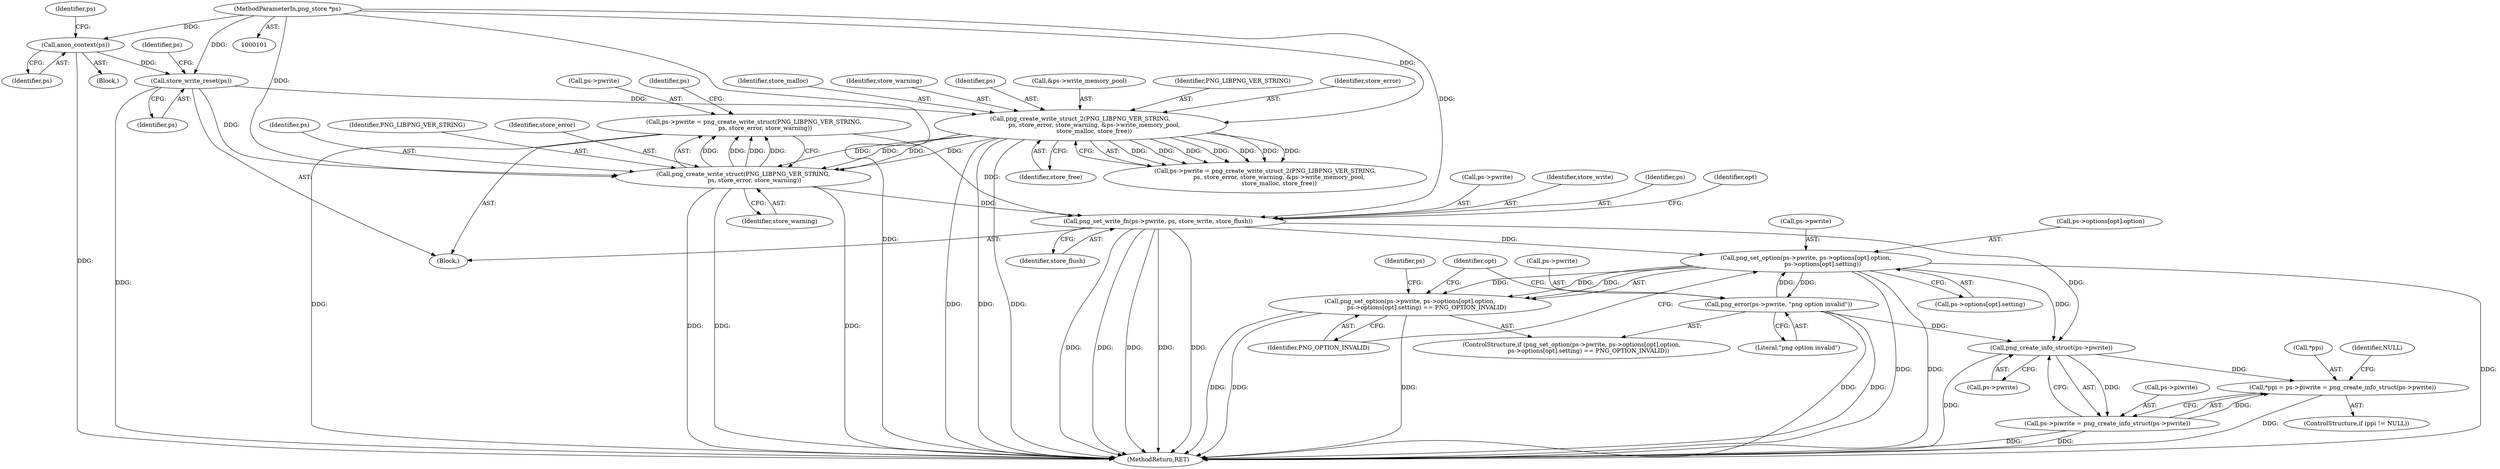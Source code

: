 digraph "0_Android_9d4853418ab2f754c2b63e091c29c5529b8b86ca_130@array" {
"1000184" [label="(Call,png_set_option(ps->pwrite, ps->options[opt].option,\n                  ps->options[opt].setting))"];
"1000162" [label="(Call,png_set_write_fn(ps->pwrite, ps, store_write, store_flush))"];
"1000153" [label="(Call,ps->pwrite = png_create_write_struct(PNG_LIBPNG_VER_STRING,\n            ps, store_error, store_warning))"];
"1000157" [label="(Call,png_create_write_struct(PNG_LIBPNG_VER_STRING,\n            ps, store_error, store_warning))"];
"1000141" [label="(Call,png_create_write_struct_2(PNG_LIBPNG_VER_STRING,\n               ps, store_error, store_warning, &ps->write_memory_pool,\n               store_malloc, store_free))"];
"1000120" [label="(Call,store_write_reset(ps))"];
"1000106" [label="(Call,anon_context(ps))"];
"1000102" [label="(MethodParameterIn,png_store *ps)"];
"1000203" [label="(Call,png_error(ps->pwrite, \"png option invalid\"))"];
"1000184" [label="(Call,png_set_option(ps->pwrite, ps->options[opt].option,\n                  ps->options[opt].setting))"];
"1000183" [label="(Call,png_set_option(ps->pwrite, ps->options[opt].option,\n                  ps->options[opt].setting) == PNG_OPTION_INVALID)"];
"1000219" [label="(Call,png_create_info_struct(ps->pwrite))"];
"1000212" [label="(Call,*ppi = ps->piwrite = png_create_info_struct(ps->pwrite))"];
"1000215" [label="(Call,ps->piwrite = png_create_info_struct(ps->pwrite))"];
"1000150" [label="(Identifier,store_malloc)"];
"1000162" [label="(Call,png_set_write_fn(ps->pwrite, ps, store_write, store_flush))"];
"1000213" [label="(Call,*ppi)"];
"1000105" [label="(Block,)"];
"1000205" [label="(Identifier,ps)"];
"1000145" [label="(Identifier,store_warning)"];
"1000185" [label="(Call,ps->pwrite)"];
"1000153" [label="(Call,ps->pwrite = png_create_write_struct(PNG_LIBPNG_VER_STRING,\n            ps, store_error, store_warning))"];
"1000159" [label="(Identifier,ps)"];
"1000181" [label="(Identifier,opt)"];
"1000124" [label="(Identifier,ps)"];
"1000229" [label="(MethodReturn,RET)"];
"1000143" [label="(Identifier,ps)"];
"1000163" [label="(Call,ps->pwrite)"];
"1000167" [label="(Identifier,store_write)"];
"1000161" [label="(Identifier,store_warning)"];
"1000164" [label="(Identifier,ps)"];
"1000154" [label="(Call,ps->pwrite)"];
"1000158" [label="(Identifier,PNG_LIBPNG_VER_STRING)"];
"1000120" [label="(Call,store_write_reset(ps))"];
"1000224" [label="(Identifier,NULL)"];
"1000166" [label="(Identifier,ps)"];
"1000121" [label="(Identifier,ps)"];
"1000215" [label="(Call,ps->piwrite = png_create_info_struct(ps->pwrite))"];
"1000151" [label="(Identifier,store_free)"];
"1000219" [label="(Call,png_create_info_struct(ps->pwrite))"];
"1000168" [label="(Identifier,store_flush)"];
"1000108" [label="(Block,)"];
"1000146" [label="(Call,&ps->write_memory_pool)"];
"1000106" [label="(Call,anon_context(ps))"];
"1000157" [label="(Call,png_create_write_struct(PNG_LIBPNG_VER_STRING,\n            ps, store_error, store_warning))"];
"1000188" [label="(Call,ps->options[opt].option)"];
"1000207" [label="(Literal,\"png option invalid\")"];
"1000202" [label="(Identifier,PNG_OPTION_INVALID)"];
"1000220" [label="(Call,ps->pwrite)"];
"1000160" [label="(Identifier,store_error)"];
"1000142" [label="(Identifier,PNG_LIBPNG_VER_STRING)"];
"1000173" [label="(Identifier,opt)"];
"1000102" [label="(MethodParameterIn,png_store *ps)"];
"1000137" [label="(Call,ps->pwrite = png_create_write_struct_2(PNG_LIBPNG_VER_STRING,\n               ps, store_error, store_warning, &ps->write_memory_pool,\n               store_malloc, store_free))"];
"1000182" [label="(ControlStructure,if (png_set_option(ps->pwrite, ps->options[opt].option,\n                  ps->options[opt].setting) == PNG_OPTION_INVALID))"];
"1000212" [label="(Call,*ppi = ps->piwrite = png_create_info_struct(ps->pwrite))"];
"1000208" [label="(ControlStructure,if (ppi != NULL))"];
"1000112" [label="(Identifier,ps)"];
"1000184" [label="(Call,png_set_option(ps->pwrite, ps->options[opt].option,\n                  ps->options[opt].setting))"];
"1000195" [label="(Call,ps->options[opt].setting)"];
"1000203" [label="(Call,png_error(ps->pwrite, \"png option invalid\"))"];
"1000107" [label="(Identifier,ps)"];
"1000216" [label="(Call,ps->piwrite)"];
"1000141" [label="(Call,png_create_write_struct_2(PNG_LIBPNG_VER_STRING,\n               ps, store_error, store_warning, &ps->write_memory_pool,\n               store_malloc, store_free))"];
"1000144" [label="(Identifier,store_error)"];
"1000204" [label="(Call,ps->pwrite)"];
"1000183" [label="(Call,png_set_option(ps->pwrite, ps->options[opt].option,\n                  ps->options[opt].setting) == PNG_OPTION_INVALID)"];
"1000184" -> "1000183"  [label="AST: "];
"1000184" -> "1000195"  [label="CFG: "];
"1000185" -> "1000184"  [label="AST: "];
"1000188" -> "1000184"  [label="AST: "];
"1000195" -> "1000184"  [label="AST: "];
"1000202" -> "1000184"  [label="CFG: "];
"1000184" -> "1000229"  [label="DDG: "];
"1000184" -> "1000229"  [label="DDG: "];
"1000184" -> "1000229"  [label="DDG: "];
"1000184" -> "1000183"  [label="DDG: "];
"1000184" -> "1000183"  [label="DDG: "];
"1000184" -> "1000183"  [label="DDG: "];
"1000162" -> "1000184"  [label="DDG: "];
"1000203" -> "1000184"  [label="DDG: "];
"1000184" -> "1000203"  [label="DDG: "];
"1000184" -> "1000219"  [label="DDG: "];
"1000162" -> "1000108"  [label="AST: "];
"1000162" -> "1000168"  [label="CFG: "];
"1000163" -> "1000162"  [label="AST: "];
"1000166" -> "1000162"  [label="AST: "];
"1000167" -> "1000162"  [label="AST: "];
"1000168" -> "1000162"  [label="AST: "];
"1000173" -> "1000162"  [label="CFG: "];
"1000162" -> "1000229"  [label="DDG: "];
"1000162" -> "1000229"  [label="DDG: "];
"1000162" -> "1000229"  [label="DDG: "];
"1000162" -> "1000229"  [label="DDG: "];
"1000162" -> "1000229"  [label="DDG: "];
"1000153" -> "1000162"  [label="DDG: "];
"1000157" -> "1000162"  [label="DDG: "];
"1000102" -> "1000162"  [label="DDG: "];
"1000162" -> "1000219"  [label="DDG: "];
"1000153" -> "1000108"  [label="AST: "];
"1000153" -> "1000157"  [label="CFG: "];
"1000154" -> "1000153"  [label="AST: "];
"1000157" -> "1000153"  [label="AST: "];
"1000164" -> "1000153"  [label="CFG: "];
"1000153" -> "1000229"  [label="DDG: "];
"1000157" -> "1000153"  [label="DDG: "];
"1000157" -> "1000153"  [label="DDG: "];
"1000157" -> "1000153"  [label="DDG: "];
"1000157" -> "1000153"  [label="DDG: "];
"1000157" -> "1000161"  [label="CFG: "];
"1000158" -> "1000157"  [label="AST: "];
"1000159" -> "1000157"  [label="AST: "];
"1000160" -> "1000157"  [label="AST: "];
"1000161" -> "1000157"  [label="AST: "];
"1000157" -> "1000229"  [label="DDG: "];
"1000157" -> "1000229"  [label="DDG: "];
"1000157" -> "1000229"  [label="DDG: "];
"1000141" -> "1000157"  [label="DDG: "];
"1000141" -> "1000157"  [label="DDG: "];
"1000141" -> "1000157"  [label="DDG: "];
"1000141" -> "1000157"  [label="DDG: "];
"1000120" -> "1000157"  [label="DDG: "];
"1000102" -> "1000157"  [label="DDG: "];
"1000141" -> "1000137"  [label="AST: "];
"1000141" -> "1000151"  [label="CFG: "];
"1000142" -> "1000141"  [label="AST: "];
"1000143" -> "1000141"  [label="AST: "];
"1000144" -> "1000141"  [label="AST: "];
"1000145" -> "1000141"  [label="AST: "];
"1000146" -> "1000141"  [label="AST: "];
"1000150" -> "1000141"  [label="AST: "];
"1000151" -> "1000141"  [label="AST: "];
"1000137" -> "1000141"  [label="CFG: "];
"1000141" -> "1000229"  [label="DDG: "];
"1000141" -> "1000229"  [label="DDG: "];
"1000141" -> "1000229"  [label="DDG: "];
"1000141" -> "1000137"  [label="DDG: "];
"1000141" -> "1000137"  [label="DDG: "];
"1000141" -> "1000137"  [label="DDG: "];
"1000141" -> "1000137"  [label="DDG: "];
"1000141" -> "1000137"  [label="DDG: "];
"1000141" -> "1000137"  [label="DDG: "];
"1000141" -> "1000137"  [label="DDG: "];
"1000120" -> "1000141"  [label="DDG: "];
"1000102" -> "1000141"  [label="DDG: "];
"1000120" -> "1000108"  [label="AST: "];
"1000120" -> "1000121"  [label="CFG: "];
"1000121" -> "1000120"  [label="AST: "];
"1000124" -> "1000120"  [label="CFG: "];
"1000120" -> "1000229"  [label="DDG: "];
"1000106" -> "1000120"  [label="DDG: "];
"1000102" -> "1000120"  [label="DDG: "];
"1000106" -> "1000105"  [label="AST: "];
"1000106" -> "1000107"  [label="CFG: "];
"1000107" -> "1000106"  [label="AST: "];
"1000112" -> "1000106"  [label="CFG: "];
"1000106" -> "1000229"  [label="DDG: "];
"1000102" -> "1000106"  [label="DDG: "];
"1000102" -> "1000101"  [label="AST: "];
"1000102" -> "1000229"  [label="DDG: "];
"1000203" -> "1000182"  [label="AST: "];
"1000203" -> "1000207"  [label="CFG: "];
"1000204" -> "1000203"  [label="AST: "];
"1000207" -> "1000203"  [label="AST: "];
"1000181" -> "1000203"  [label="CFG: "];
"1000203" -> "1000229"  [label="DDG: "];
"1000203" -> "1000229"  [label="DDG: "];
"1000203" -> "1000219"  [label="DDG: "];
"1000183" -> "1000182"  [label="AST: "];
"1000183" -> "1000202"  [label="CFG: "];
"1000202" -> "1000183"  [label="AST: "];
"1000205" -> "1000183"  [label="CFG: "];
"1000181" -> "1000183"  [label="CFG: "];
"1000183" -> "1000229"  [label="DDG: "];
"1000183" -> "1000229"  [label="DDG: "];
"1000183" -> "1000229"  [label="DDG: "];
"1000219" -> "1000215"  [label="AST: "];
"1000219" -> "1000220"  [label="CFG: "];
"1000220" -> "1000219"  [label="AST: "];
"1000215" -> "1000219"  [label="CFG: "];
"1000219" -> "1000229"  [label="DDG: "];
"1000219" -> "1000212"  [label="DDG: "];
"1000219" -> "1000215"  [label="DDG: "];
"1000212" -> "1000208"  [label="AST: "];
"1000212" -> "1000215"  [label="CFG: "];
"1000213" -> "1000212"  [label="AST: "];
"1000215" -> "1000212"  [label="AST: "];
"1000224" -> "1000212"  [label="CFG: "];
"1000212" -> "1000229"  [label="DDG: "];
"1000215" -> "1000212"  [label="DDG: "];
"1000216" -> "1000215"  [label="AST: "];
"1000215" -> "1000229"  [label="DDG: "];
"1000215" -> "1000229"  [label="DDG: "];
}
